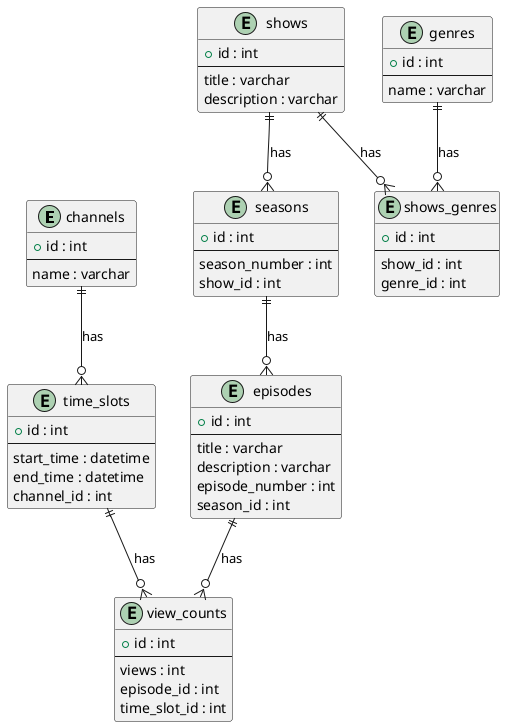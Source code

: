 @startuml

entity "channels" {
  + id : int
  --
  name : varchar
}

entity "shows" {
  + id : int
  --
  title : varchar
  description : varchar
}

entity "seasons" {
  + id : int
  --
  season_number : int
  show_id : int
}

entity "episodes" {
  + id : int
  --
  title : varchar
  description : varchar
  episode_number : int
  season_id : int
}

entity "time_slots" {
  + id : int
  --
  start_time : datetime
  end_time : datetime
  channel_id : int
}

entity "view_counts" {
  + id : int
  --
  views : int
  episode_id : int
  time_slot_id : int
}

entity "genres" {
  + id : int
  --
  name : varchar
}

entity "shows_genres" {
  + id : int
  --
  show_id : int
  genre_id : int
}

channels ||--o{ time_slots : has
shows ||--o{ seasons : has
seasons ||--o{ episodes : has
episodes ||--o{ view_counts : has
time_slots ||--o{ view_counts : has
shows ||--o{ shows_genres : has
genres ||--o{ shows_genres : has

@enduml
